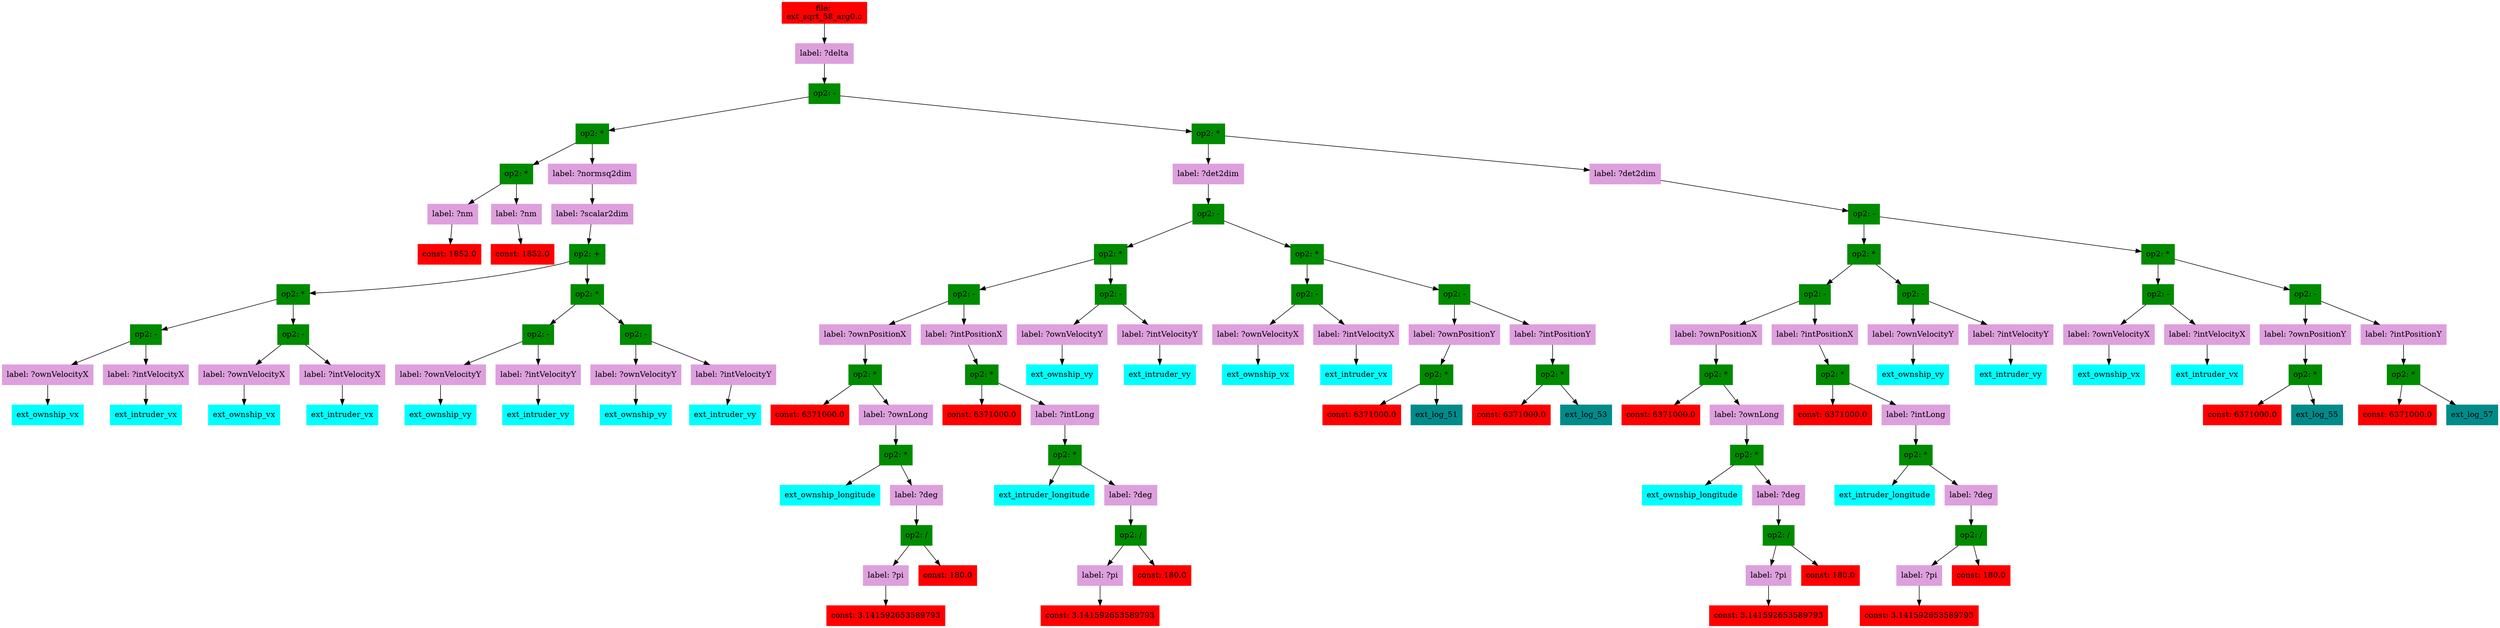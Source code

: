 digraph G {
node [shape=box]

0 [label="file: 
ext_sqrt_58_arg0.c",color=red, style=filled]
1 [label="label: ?delta",color=plum, style=filled]
0 -> 1
2 [label="op2: -",color=green4, style=filled]
1 -> 2
3 [label="op2: *",color=green4, style=filled]
2 -> 3
4 [label="op2: *",color=green4, style=filled]
3 -> 4
5 [label="label: ?nm",color=plum, style=filled]
4 -> 5
6 [label="const: 1852.0",color=red1, style=filled]
5 -> 6
7 [label="label: ?nm",color=plum, style=filled]
4 -> 7
8 [label="const: 1852.0",color=red1, style=filled]
7 -> 8
9 [label="label: ?normsq2dim",color=plum, style=filled]
3 -> 9
10 [label="label: ?scalar2dim",color=plum, style=filled]
9 -> 10
11 [label="op2: +",color=green4, style=filled]
10 -> 11
12 [label="op2: *",color=green4, style=filled]
11 -> 12
13 [label="op2: -",color=green4, style=filled]
12 -> 13
14 [label="label: ?ownVelocityX",color=plum, style=filled]
13 -> 14
15 [label="ext_ownship_vx",color=cyan1, style=filled]
14 -> 15
16 [label="label: ?intVelocityX",color=plum, style=filled]
13 -> 16
17 [label="ext_intruder_vx",color=cyan1, style=filled]
16 -> 17
18 [label="op2: -",color=green4, style=filled]
12 -> 18
19 [label="label: ?ownVelocityX",color=plum, style=filled]
18 -> 19
20 [label="ext_ownship_vx",color=cyan1, style=filled]
19 -> 20
21 [label="label: ?intVelocityX",color=plum, style=filled]
18 -> 21
22 [label="ext_intruder_vx",color=cyan1, style=filled]
21 -> 22
23 [label="op2: *",color=green4, style=filled]
11 -> 23
24 [label="op2: -",color=green4, style=filled]
23 -> 24
25 [label="label: ?ownVelocityY",color=plum, style=filled]
24 -> 25
26 [label="ext_ownship_vy",color=cyan1, style=filled]
25 -> 26
27 [label="label: ?intVelocityY",color=plum, style=filled]
24 -> 27
28 [label="ext_intruder_vy",color=cyan1, style=filled]
27 -> 28
29 [label="op2: -",color=green4, style=filled]
23 -> 29
30 [label="label: ?ownVelocityY",color=plum, style=filled]
29 -> 30
31 [label="ext_ownship_vy",color=cyan1, style=filled]
30 -> 31
32 [label="label: ?intVelocityY",color=plum, style=filled]
29 -> 32
33 [label="ext_intruder_vy",color=cyan1, style=filled]
32 -> 33
34 [label="op2: *",color=green4, style=filled]
2 -> 34
35 [label="label: ?det2dim",color=plum, style=filled]
34 -> 35
36 [label="op2: -",color=green4, style=filled]
35 -> 36
37 [label="op2: *",color=green4, style=filled]
36 -> 37
38 [label="op2: -",color=green4, style=filled]
37 -> 38
39 [label="label: ?ownPositionX",color=plum, style=filled]
38 -> 39
40 [label="op2: *",color=green4, style=filled]
39 -> 40
41 [label="const: 6371000.0",color=red1, style=filled]
40 -> 41
42 [label="label: ?ownLong",color=plum, style=filled]
40 -> 42
43 [label="op2: *",color=green4, style=filled]
42 -> 43
44 [label="ext_ownship_longitude",color=cyan1, style=filled]
43 -> 44
45 [label="label: ?deg",color=plum, style=filled]
43 -> 45
46 [label="op2: /",color=green4, style=filled]
45 -> 46
47 [label="label: ?pi",color=plum, style=filled]
46 -> 47
48 [label="const: 3.141592653589793",color=red1, style=filled]
47 -> 48
49 [label="const: 180.0",color=red1, style=filled]
46 -> 49
50 [label="label: ?intPositionX",color=plum, style=filled]
38 -> 50
51 [label="op2: *",color=green4, style=filled]
50 -> 51
52 [label="const: 6371000.0",color=red1, style=filled]
51 -> 52
53 [label="label: ?intLong",color=plum, style=filled]
51 -> 53
54 [label="op2: *",color=green4, style=filled]
53 -> 54
55 [label="ext_intruder_longitude",color=cyan1, style=filled]
54 -> 55
56 [label="label: ?deg",color=plum, style=filled]
54 -> 56
57 [label="op2: /",color=green4, style=filled]
56 -> 57
58 [label="label: ?pi",color=plum, style=filled]
57 -> 58
59 [label="const: 3.141592653589793",color=red1, style=filled]
58 -> 59
60 [label="const: 180.0",color=red1, style=filled]
57 -> 60
61 [label="op2: -",color=green4, style=filled]
37 -> 61
62 [label="label: ?ownVelocityY",color=plum, style=filled]
61 -> 62
63 [label="ext_ownship_vy",color=cyan1, style=filled]
62 -> 63
64 [label="label: ?intVelocityY",color=plum, style=filled]
61 -> 64
65 [label="ext_intruder_vy",color=cyan1, style=filled]
64 -> 65
66 [label="op2: *",color=green4, style=filled]
36 -> 66
67 [label="op2: -",color=green4, style=filled]
66 -> 67
68 [label="label: ?ownVelocityX",color=plum, style=filled]
67 -> 68
69 [label="ext_ownship_vx",color=cyan1, style=filled]
68 -> 69
70 [label="label: ?intVelocityX",color=plum, style=filled]
67 -> 70
71 [label="ext_intruder_vx",color=cyan1, style=filled]
70 -> 71
72 [label="op2: -",color=green4, style=filled]
66 -> 72
73 [label="label: ?ownPositionY",color=plum, style=filled]
72 -> 73
74 [label="op2: *",color=green4, style=filled]
73 -> 74
75 [label="const: 6371000.0",color=red1, style=filled]
74 -> 75
76 [label="ext_log_51",color=cyan4, style=filled]
74 -> 76
93 [label="label: ?intPositionY",color=plum, style=filled]
72 -> 93
94 [label="op2: *",color=green4, style=filled]
93 -> 94
95 [label="const: 6371000.0",color=red1, style=filled]
94 -> 95
96 [label="ext_log_53",color=cyan4, style=filled]
94 -> 96
113 [label="label: ?det2dim",color=plum, style=filled]
34 -> 113
114 [label="op2: -",color=green4, style=filled]
113 -> 114
115 [label="op2: *",color=green4, style=filled]
114 -> 115
116 [label="op2: -",color=green4, style=filled]
115 -> 116
117 [label="label: ?ownPositionX",color=plum, style=filled]
116 -> 117
118 [label="op2: *",color=green4, style=filled]
117 -> 118
119 [label="const: 6371000.0",color=red1, style=filled]
118 -> 119
120 [label="label: ?ownLong",color=plum, style=filled]
118 -> 120
121 [label="op2: *",color=green4, style=filled]
120 -> 121
122 [label="ext_ownship_longitude",color=cyan1, style=filled]
121 -> 122
123 [label="label: ?deg",color=plum, style=filled]
121 -> 123
124 [label="op2: /",color=green4, style=filled]
123 -> 124
125 [label="label: ?pi",color=plum, style=filled]
124 -> 125
126 [label="const: 3.141592653589793",color=red1, style=filled]
125 -> 126
127 [label="const: 180.0",color=red1, style=filled]
124 -> 127
128 [label="label: ?intPositionX",color=plum, style=filled]
116 -> 128
129 [label="op2: *",color=green4, style=filled]
128 -> 129
130 [label="const: 6371000.0",color=red1, style=filled]
129 -> 130
131 [label="label: ?intLong",color=plum, style=filled]
129 -> 131
132 [label="op2: *",color=green4, style=filled]
131 -> 132
133 [label="ext_intruder_longitude",color=cyan1, style=filled]
132 -> 133
134 [label="label: ?deg",color=plum, style=filled]
132 -> 134
135 [label="op2: /",color=green4, style=filled]
134 -> 135
136 [label="label: ?pi",color=plum, style=filled]
135 -> 136
137 [label="const: 3.141592653589793",color=red1, style=filled]
136 -> 137
138 [label="const: 180.0",color=red1, style=filled]
135 -> 138
139 [label="op2: -",color=green4, style=filled]
115 -> 139
140 [label="label: ?ownVelocityY",color=plum, style=filled]
139 -> 140
141 [label="ext_ownship_vy",color=cyan1, style=filled]
140 -> 141
142 [label="label: ?intVelocityY",color=plum, style=filled]
139 -> 142
143 [label="ext_intruder_vy",color=cyan1, style=filled]
142 -> 143
144 [label="op2: *",color=green4, style=filled]
114 -> 144
145 [label="op2: -",color=green4, style=filled]
144 -> 145
146 [label="label: ?ownVelocityX",color=plum, style=filled]
145 -> 146
147 [label="ext_ownship_vx",color=cyan1, style=filled]
146 -> 147
148 [label="label: ?intVelocityX",color=plum, style=filled]
145 -> 148
149 [label="ext_intruder_vx",color=cyan1, style=filled]
148 -> 149
150 [label="op2: -",color=green4, style=filled]
144 -> 150
151 [label="label: ?ownPositionY",color=plum, style=filled]
150 -> 151
152 [label="op2: *",color=green4, style=filled]
151 -> 152
153 [label="const: 6371000.0",color=red1, style=filled]
152 -> 153
154 [label="ext_log_55",color=cyan4, style=filled]
152 -> 154
171 [label="label: ?intPositionY",color=plum, style=filled]
150 -> 171
172 [label="op2: *",color=green4, style=filled]
171 -> 172
173 [label="const: 6371000.0",color=red1, style=filled]
172 -> 173
174 [label="ext_log_57",color=cyan4, style=filled]
172 -> 174


}

